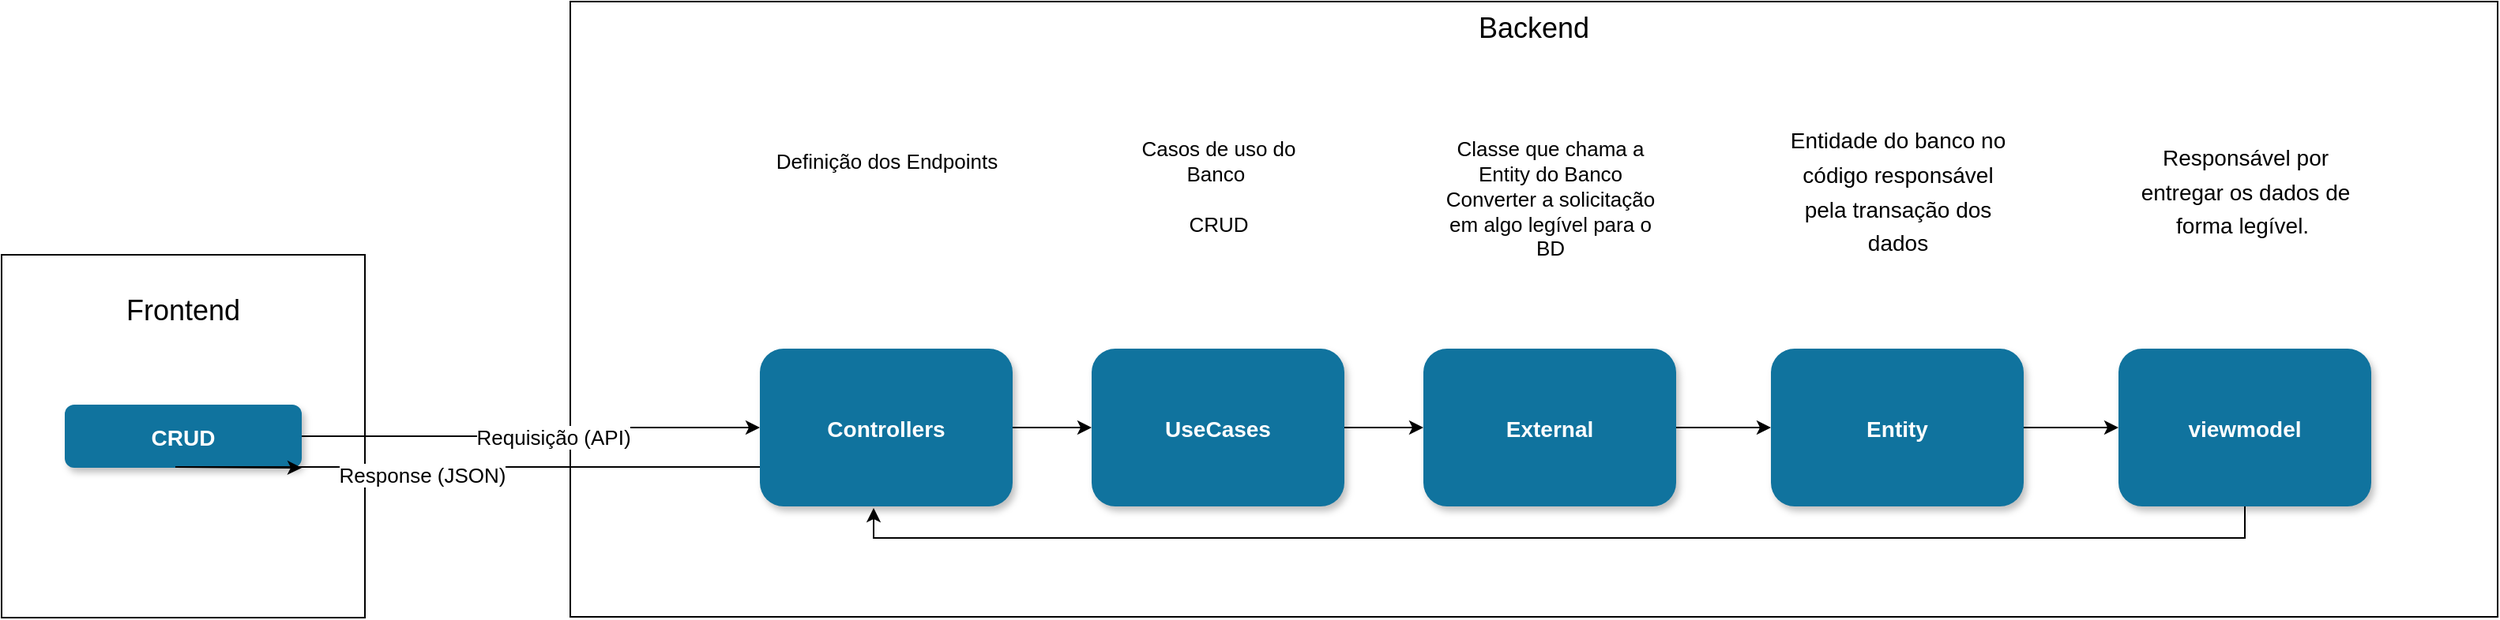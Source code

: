 <mxfile version="14.4.3" type="device"><diagram name="Page-1" id="97916047-d0de-89f5-080d-49f4d83e522f"><mxGraphModel dx="1391" dy="932" grid="1" gridSize="10" guides="1" tooltips="1" connect="1" arrows="1" fold="1" page="1" pageScale="1.5" pageWidth="1169" pageHeight="827" background="#ffffff" math="0" shadow="0"><root><mxCell id="0"/><mxCell id="1" parent="0"/><mxCell id="6X9HldHqKqyW8GNT_27W-56" value="&lt;p style=&quot;line-height: 120%; font-size: 18px;&quot;&gt;Frontend&lt;/p&gt;" style="whiteSpace=wrap;html=1;aspect=fixed;verticalAlign=top;fontSize=18;" parent="1" vertex="1"><mxGeometry x="130" y="570.5" width="230" height="230" as="geometry"/></mxCell><mxCell id="6X9HldHqKqyW8GNT_27W-57" value="Backend" style="rounded=0;whiteSpace=wrap;html=1;fontSize=18;verticalAlign=top;" parent="1" vertex="1"><mxGeometry x="490" y="410" width="1220" height="390" as="geometry"/></mxCell><mxCell id="6X9HldHqKqyW8GNT_27W-58" style="edgeStyle=orthogonalEdgeStyle;rounded=0;orthogonalLoop=1;jettySize=auto;html=1;fontSize=18;entryX=0;entryY=0.5;entryDx=0;entryDy=0;" parent="1" source="2" target="6X9HldHqKqyW8GNT_27W-60" edge="1"><mxGeometry relative="1" as="geometry"><mxPoint x="460" y="990" as="targetPoint"/></mxGeometry></mxCell><mxCell id="6X9HldHqKqyW8GNT_27W-82" value="Requisição (API)" style="edgeLabel;html=1;align=center;verticalAlign=middle;resizable=0;points=[];fontSize=13;" parent="6X9HldHqKqyW8GNT_27W-58" vertex="1" connectable="0"><mxGeometry x="-0.168" y="2" relative="1" as="geometry"><mxPoint x="36" y="2" as="offset"/></mxGeometry></mxCell><mxCell id="2" value="CRUD" style="rounded=1;fillColor=#10739E;strokeColor=none;shadow=1;gradientColor=none;fontStyle=1;fontColor=#FFFFFF;fontSize=14;" parent="1" vertex="1"><mxGeometry x="170" y="665.5" width="150" height="40" as="geometry"/></mxCell><mxCell id="6X9HldHqKqyW8GNT_27W-65" style="edgeStyle=orthogonalEdgeStyle;rounded=0;orthogonalLoop=1;jettySize=auto;html=1;fontSize=18;" parent="1" source="6X9HldHqKqyW8GNT_27W-60" target="6X9HldHqKqyW8GNT_27W-62" edge="1"><mxGeometry relative="1" as="geometry"/></mxCell><mxCell id="6X9HldHqKqyW8GNT_27W-84" style="edgeStyle=orthogonalEdgeStyle;rounded=0;orthogonalLoop=1;jettySize=auto;html=1;exitX=0;exitY=0.75;exitDx=0;exitDy=0;entryX=1;entryY=1;entryDx=0;entryDy=0;fontSize=13;" parent="1" source="6X9HldHqKqyW8GNT_27W-60" target="2" edge="1"><mxGeometry relative="1" as="geometry"><Array as="points"><mxPoint x="240" y="705"/></Array></mxGeometry></mxCell><mxCell id="6X9HldHqKqyW8GNT_27W-85" value="Response (JSON)" style="edgeLabel;html=1;align=center;verticalAlign=middle;resizable=0;points=[];fontSize=13;" parent="6X9HldHqKqyW8GNT_27W-84" vertex="1" connectable="0"><mxGeometry x="-0.093" y="5" relative="1" as="geometry"><mxPoint x="-10" as="offset"/></mxGeometry></mxCell><mxCell id="6X9HldHqKqyW8GNT_27W-60" value="Controllers" style="rounded=1;fillColor=#10739E;strokeColor=none;shadow=1;gradientColor=none;fontStyle=1;fontColor=#FFFFFF;fontSize=14;" parent="1" vertex="1"><mxGeometry x="610" y="630" width="160" height="100" as="geometry"/></mxCell><mxCell id="6X9HldHqKqyW8GNT_27W-67" style="edgeStyle=orthogonalEdgeStyle;rounded=0;orthogonalLoop=1;jettySize=auto;html=1;fontSize=18;" parent="1" source="6X9HldHqKqyW8GNT_27W-62" target="6X9HldHqKqyW8GNT_27W-64" edge="1"><mxGeometry relative="1" as="geometry"/></mxCell><mxCell id="6X9HldHqKqyW8GNT_27W-62" value="UseCases" style="rounded=1;fillColor=#10739E;strokeColor=none;shadow=1;gradientColor=none;fontStyle=1;fontColor=#FFFFFF;fontSize=14;" parent="1" vertex="1"><mxGeometry x="820" y="630" width="160" height="100" as="geometry"/></mxCell><mxCell id="6X9HldHqKqyW8GNT_27W-75" style="edgeStyle=orthogonalEdgeStyle;rounded=0;orthogonalLoop=1;jettySize=auto;html=1;entryX=0;entryY=0.5;entryDx=0;entryDy=0;fontSize=13;" parent="1" source="6X9HldHqKqyW8GNT_27W-63" target="6X9HldHqKqyW8GNT_27W-66" edge="1"><mxGeometry relative="1" as="geometry"/></mxCell><mxCell id="6X9HldHqKqyW8GNT_27W-63" value="Entity" style="rounded=1;fillColor=#10739E;strokeColor=none;shadow=1;gradientColor=none;fontStyle=1;fontColor=#FFFFFF;fontSize=14;" parent="1" vertex="1"><mxGeometry x="1250" y="630" width="160" height="100" as="geometry"/></mxCell><mxCell id="6X9HldHqKqyW8GNT_27W-68" style="edgeStyle=orthogonalEdgeStyle;rounded=0;orthogonalLoop=1;jettySize=auto;html=1;entryX=0;entryY=0.5;entryDx=0;entryDy=0;fontSize=18;" parent="1" source="6X9HldHqKqyW8GNT_27W-64" target="6X9HldHqKqyW8GNT_27W-63" edge="1"><mxGeometry relative="1" as="geometry"/></mxCell><mxCell id="6X9HldHqKqyW8GNT_27W-64" value="External" style="rounded=1;fillColor=#10739E;strokeColor=none;shadow=1;gradientColor=none;fontStyle=1;fontColor=#FFFFFF;fontSize=14;" parent="1" vertex="1"><mxGeometry x="1030" y="630" width="160" height="100" as="geometry"/></mxCell><mxCell id="6X9HldHqKqyW8GNT_27W-78" style="edgeStyle=orthogonalEdgeStyle;rounded=0;orthogonalLoop=1;jettySize=auto;html=1;entryX=0.45;entryY=1.01;entryDx=0;entryDy=0;entryPerimeter=0;fontSize=13;" parent="1" source="6X9HldHqKqyW8GNT_27W-66" target="6X9HldHqKqyW8GNT_27W-60" edge="1"><mxGeometry relative="1" as="geometry"><Array as="points"><mxPoint x="1550" y="750"/><mxPoint x="682" y="750"/></Array></mxGeometry></mxCell><mxCell id="6X9HldHqKqyW8GNT_27W-66" value="viewmodel" style="rounded=1;fillColor=#10739E;strokeColor=none;shadow=1;gradientColor=none;fontStyle=1;fontColor=#FFFFFF;fontSize=14;" parent="1" vertex="1"><mxGeometry x="1470" y="630" width="160" height="100" as="geometry"/></mxCell><mxCell id="6X9HldHqKqyW8GNT_27W-69" value="Casos de uso do Banco&amp;nbsp;" style="text;html=1;strokeColor=none;fillColor=none;align=center;verticalAlign=middle;whiteSpace=wrap;rounded=0;fontSize=13;" parent="1" vertex="1"><mxGeometry x="828.5" y="490.5" width="143" height="40" as="geometry"/></mxCell><mxCell id="6X9HldHqKqyW8GNT_27W-71" value="CRUD" style="text;html=1;strokeColor=none;fillColor=none;align=center;verticalAlign=middle;whiteSpace=wrap;rounded=0;fontSize=13;" parent="1" vertex="1"><mxGeometry x="828.5" y="530.5" width="143" height="40" as="geometry"/></mxCell><mxCell id="6X9HldHqKqyW8GNT_27W-72" value="Classe que chama a Entity do Banco" style="text;html=1;strokeColor=none;fillColor=none;align=center;verticalAlign=middle;whiteSpace=wrap;rounded=0;fontSize=13;" parent="1" vertex="1"><mxGeometry x="1038.5" y="490.5" width="143" height="40" as="geometry"/></mxCell><mxCell id="6X9HldHqKqyW8GNT_27W-73" value="&lt;font style=&quot;font-size: 14px&quot;&gt;Entidade do banco no código responsável pela transação dos dados&lt;/font&gt;" style="text;html=1;strokeColor=none;fillColor=none;align=center;verticalAlign=middle;whiteSpace=wrap;rounded=0;fontSize=18;" parent="1" vertex="1"><mxGeometry x="1258.5" y="510" width="143" height="40" as="geometry"/></mxCell><mxCell id="6X9HldHqKqyW8GNT_27W-76" value="&lt;font style=&quot;font-size: 14px&quot;&gt;Responsável por entregar os dados de forma legível.&amp;nbsp;&lt;/font&gt;" style="text;html=1;strokeColor=none;fillColor=none;align=center;verticalAlign=middle;whiteSpace=wrap;rounded=0;fontSize=18;" parent="1" vertex="1"><mxGeometry x="1478.5" y="510" width="143" height="40" as="geometry"/></mxCell><mxCell id="6X9HldHqKqyW8GNT_27W-87" value="Definição dos Endpoints" style="text;html=1;strokeColor=none;fillColor=none;align=center;verticalAlign=middle;whiteSpace=wrap;rounded=0;fontSize=13;" parent="1" vertex="1"><mxGeometry x="618.5" y="490.5" width="143" height="40" as="geometry"/></mxCell><mxCell id="6X9HldHqKqyW8GNT_27W-88" value="Converter a solicitação em algo legível para o BD" style="text;html=1;strokeColor=none;fillColor=none;align=center;verticalAlign=middle;whiteSpace=wrap;rounded=0;fontSize=13;" parent="1" vertex="1"><mxGeometry x="1038.5" y="530.5" width="143" height="40" as="geometry"/></mxCell></root></mxGraphModel></diagram></mxfile>